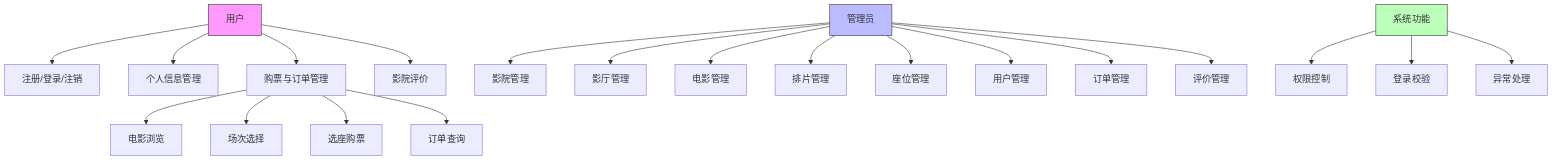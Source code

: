 graph TD
  A[用户] --> B1[注册/登录/注销]
  A --> B2[个人信息管理]
  A --> B3[购票与订单管理]
  A --> B4[影院评价]
  B3 --> C1[电影浏览]
  B3 --> C2[场次选择]
  B3 --> C3[选座购票]
  B3 --> C4[订单查询]

  D[管理员] --> E1[影院管理]
  D --> E2[影厅管理]
  D --> E3[电影管理]
  D --> E4[排片管理]
  D --> E5[座位管理]
  D --> E6[用户管理]
  D --> E7[订单管理]
  D --> E8[评价管理]

  F[系统功能] --> G1[权限控制]
  F --> G2[登录校验]
  F --> G3[异常处理]

  style A fill:#f9f,stroke:#333,stroke-width:1px
  style D fill:#bbf,stroke:#333,stroke-width:1px
  style F fill:#bfb,stroke:#333,stroke-width:1px